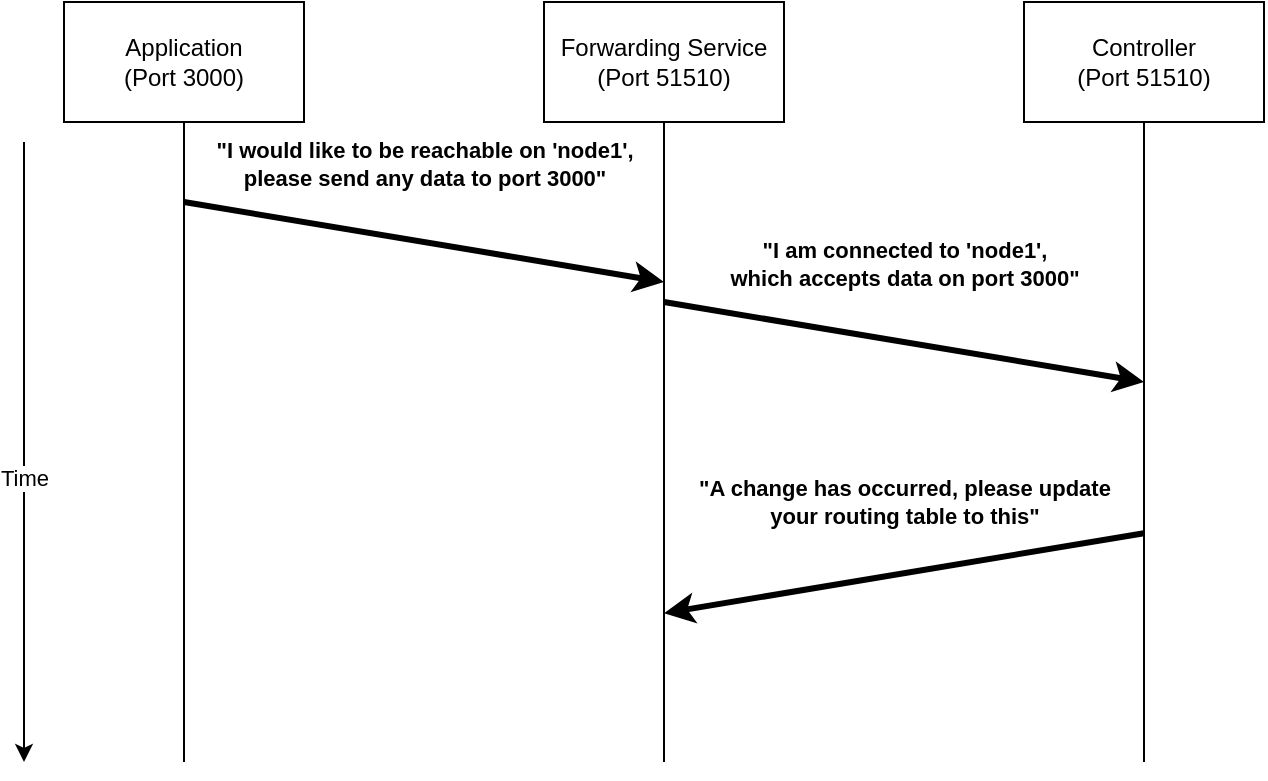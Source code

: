 <mxfile>
    <diagram id="QgByi6sjnc_yXqYNO68z" name="Page-1">
        <mxGraphModel dx="1067" dy="761" grid="1" gridSize="10" guides="1" tooltips="1" connect="1" arrows="1" fold="1" page="1" pageScale="1" pageWidth="1100" pageHeight="850" math="0" shadow="0">
            <root>
                <mxCell id="0"/>
                <mxCell id="1" parent="0"/>
                <mxCell id="uMOzMeaMOvdbB-hM3ydp-1" value="" style="endArrow=classic;html=1;rounded=0;" parent="1" edge="1">
                    <mxGeometry width="50" height="50" relative="1" as="geometry">
                        <mxPoint x="80" y="130" as="sourcePoint"/>
                        <mxPoint x="80" y="440" as="targetPoint"/>
                    </mxGeometry>
                </mxCell>
                <mxCell id="uMOzMeaMOvdbB-hM3ydp-2" value="Time" style="edgeLabel;html=1;align=center;verticalAlign=middle;resizable=0;points=[];" parent="uMOzMeaMOvdbB-hM3ydp-1" vertex="1" connectable="0">
                    <mxGeometry x="0.084" relative="1" as="geometry">
                        <mxPoint as="offset"/>
                    </mxGeometry>
                </mxCell>
                <mxCell id="uMOzMeaMOvdbB-hM3ydp-3" value="Application&lt;br&gt;(Port 3000)" style="rounded=0;whiteSpace=wrap;html=1;" parent="1" vertex="1">
                    <mxGeometry x="100" y="60" width="120" height="60" as="geometry"/>
                </mxCell>
                <mxCell id="uMOzMeaMOvdbB-hM3ydp-4" value="" style="endArrow=none;html=1;rounded=0;" parent="1" source="uMOzMeaMOvdbB-hM3ydp-3" edge="1">
                    <mxGeometry width="50" height="50" relative="1" as="geometry">
                        <mxPoint x="430" y="320" as="sourcePoint"/>
                        <mxPoint x="160" y="440" as="targetPoint"/>
                    </mxGeometry>
                </mxCell>
                <mxCell id="uMOzMeaMOvdbB-hM3ydp-5" value="Forwarding Service&lt;br&gt;(Port 51510)" style="rounded=0;whiteSpace=wrap;html=1;" parent="1" vertex="1">
                    <mxGeometry x="340" y="60" width="120" height="60" as="geometry"/>
                </mxCell>
                <mxCell id="uMOzMeaMOvdbB-hM3ydp-6" value="" style="endArrow=none;html=1;rounded=0;exitX=0.5;exitY=1;exitDx=0;exitDy=0;" parent="1" source="uMOzMeaMOvdbB-hM3ydp-5" edge="1">
                    <mxGeometry width="50" height="50" relative="1" as="geometry">
                        <mxPoint x="670" y="320" as="sourcePoint"/>
                        <mxPoint x="400" y="440" as="targetPoint"/>
                    </mxGeometry>
                </mxCell>
                <mxCell id="uMOzMeaMOvdbB-hM3ydp-7" value="Controller&lt;br&gt;(Port 51510)" style="rounded=0;whiteSpace=wrap;html=1;" parent="1" vertex="1">
                    <mxGeometry x="580" y="60" width="120" height="60" as="geometry"/>
                </mxCell>
                <mxCell id="uMOzMeaMOvdbB-hM3ydp-8" value="" style="endArrow=none;html=1;rounded=0;exitX=0.5;exitY=1;exitDx=0;exitDy=0;" parent="1" source="uMOzMeaMOvdbB-hM3ydp-7" edge="1">
                    <mxGeometry width="50" height="50" relative="1" as="geometry">
                        <mxPoint x="910" y="320" as="sourcePoint"/>
                        <mxPoint x="640" y="440" as="targetPoint"/>
                    </mxGeometry>
                </mxCell>
                <mxCell id="uMOzMeaMOvdbB-hM3ydp-40" value="" style="endArrow=none;html=1;rounded=0;strokeWidth=3;startArrow=classic;startFill=1;endFill=0;" parent="1" edge="1">
                    <mxGeometry width="50" height="50" relative="1" as="geometry">
                        <mxPoint x="400" y="200" as="sourcePoint"/>
                        <mxPoint x="160" y="160" as="targetPoint"/>
                    </mxGeometry>
                </mxCell>
                <mxCell id="uMOzMeaMOvdbB-hM3ydp-41" value="&quot;I would like to be reachable on 'node1',&lt;br&gt;please send any data to port 3000&quot;" style="edgeLabel;html=1;align=center;verticalAlign=middle;resizable=0;points=[];fontStyle=1" parent="uMOzMeaMOvdbB-hM3ydp-40" vertex="1" connectable="0">
                    <mxGeometry x="0.529" y="-2" relative="1" as="geometry">
                        <mxPoint x="63" y="-27" as="offset"/>
                    </mxGeometry>
                </mxCell>
                <mxCell id="10" value="" style="endArrow=none;html=1;rounded=0;strokeWidth=3;startArrow=classic;startFill=1;endFill=0;" edge="1" parent="1">
                    <mxGeometry width="50" height="50" relative="1" as="geometry">
                        <mxPoint x="640" y="250" as="sourcePoint"/>
                        <mxPoint x="400" y="210" as="targetPoint"/>
                    </mxGeometry>
                </mxCell>
                <mxCell id="11" value="&quot;I am connected to 'node1',&lt;br&gt;which accepts data on port 3000&quot;" style="edgeLabel;html=1;align=center;verticalAlign=middle;resizable=0;points=[];fontStyle=1" vertex="1" connectable="0" parent="10">
                    <mxGeometry x="0.529" y="-2" relative="1" as="geometry">
                        <mxPoint x="63" y="-27" as="offset"/>
                    </mxGeometry>
                </mxCell>
                <mxCell id="12" value="" style="endArrow=none;html=1;rounded=0;strokeWidth=3;startArrow=classic;startFill=1;endFill=0;" edge="1" parent="1">
                    <mxGeometry width="50" height="50" relative="1" as="geometry">
                        <mxPoint x="400" y="365.61" as="sourcePoint"/>
                        <mxPoint x="640" y="325.61" as="targetPoint"/>
                    </mxGeometry>
                </mxCell>
                <mxCell id="13" value="&quot;A change has occurred, please update&lt;br&gt;your routing table to this&quot;" style="edgeLabel;html=1;align=center;verticalAlign=middle;resizable=0;points=[];fontStyle=1" vertex="1" connectable="0" parent="12">
                    <mxGeometry x="0.529" y="-2" relative="1" as="geometry">
                        <mxPoint x="-64" y="-27" as="offset"/>
                    </mxGeometry>
                </mxCell>
            </root>
        </mxGraphModel>
    </diagram>
</mxfile>